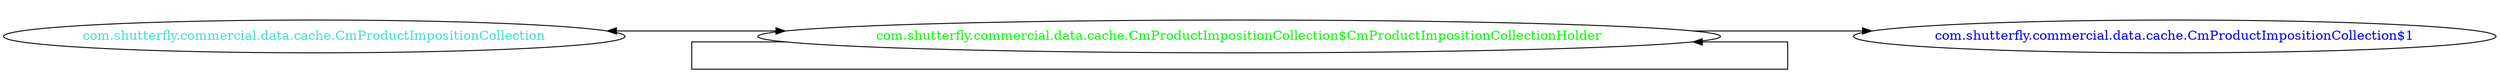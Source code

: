 digraph dependencyGraph {
 concentrate=true;
 ranksep="2.0";
 rankdir="LR"; 
 splines="ortho";
"com.shutterfly.commercial.data.cache.CmProductImpositionCollection$CmProductImpositionCollectionHolder" [fontcolor="red"];
"com.shutterfly.commercial.data.cache.CmProductImpositionCollection$1" [ fontcolor="blue" ];
"com.shutterfly.commercial.data.cache.CmProductImpositionCollection$CmProductImpositionCollectionHolder"->"com.shutterfly.commercial.data.cache.CmProductImpositionCollection$1";
"com.shutterfly.commercial.data.cache.CmProductImpositionCollection$CmProductImpositionCollectionHolder" [ fontcolor="green" ];
"com.shutterfly.commercial.data.cache.CmProductImpositionCollection$CmProductImpositionCollectionHolder"->"com.shutterfly.commercial.data.cache.CmProductImpositionCollection$CmProductImpositionCollectionHolder";
"com.shutterfly.commercial.data.cache.CmProductImpositionCollection" [ fontcolor="turquoise" ];
"com.shutterfly.commercial.data.cache.CmProductImpositionCollection"->"com.shutterfly.commercial.data.cache.CmProductImpositionCollection$CmProductImpositionCollectionHolder" [dir=both];
}